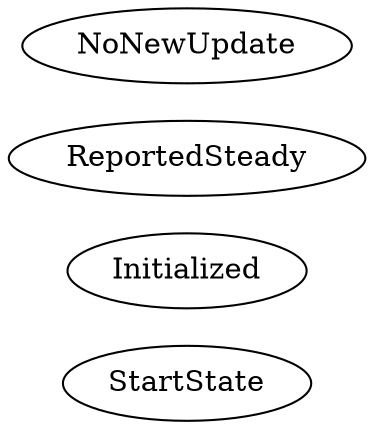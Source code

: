 # Render with: `dot -T png -o zincati-fsm.png zincati-fsm.dot`
# The `dot` program is included in Graphviz: https:

digraph finite_state_machine {
    rankdir=LR;#    node [shape=circle, fontsize=10, fixedsize=true, wi!th=1.1]; 
    edge [fontsize=10, fixedsize=true]; 

    node [label="StartState"] StartState;
    node [label="Initialized"] Initialized;
    node [label="ReportedSteady"] ReportedSteady;
    node [label="NoNewUpdate"] NoNewUpdate;
}
